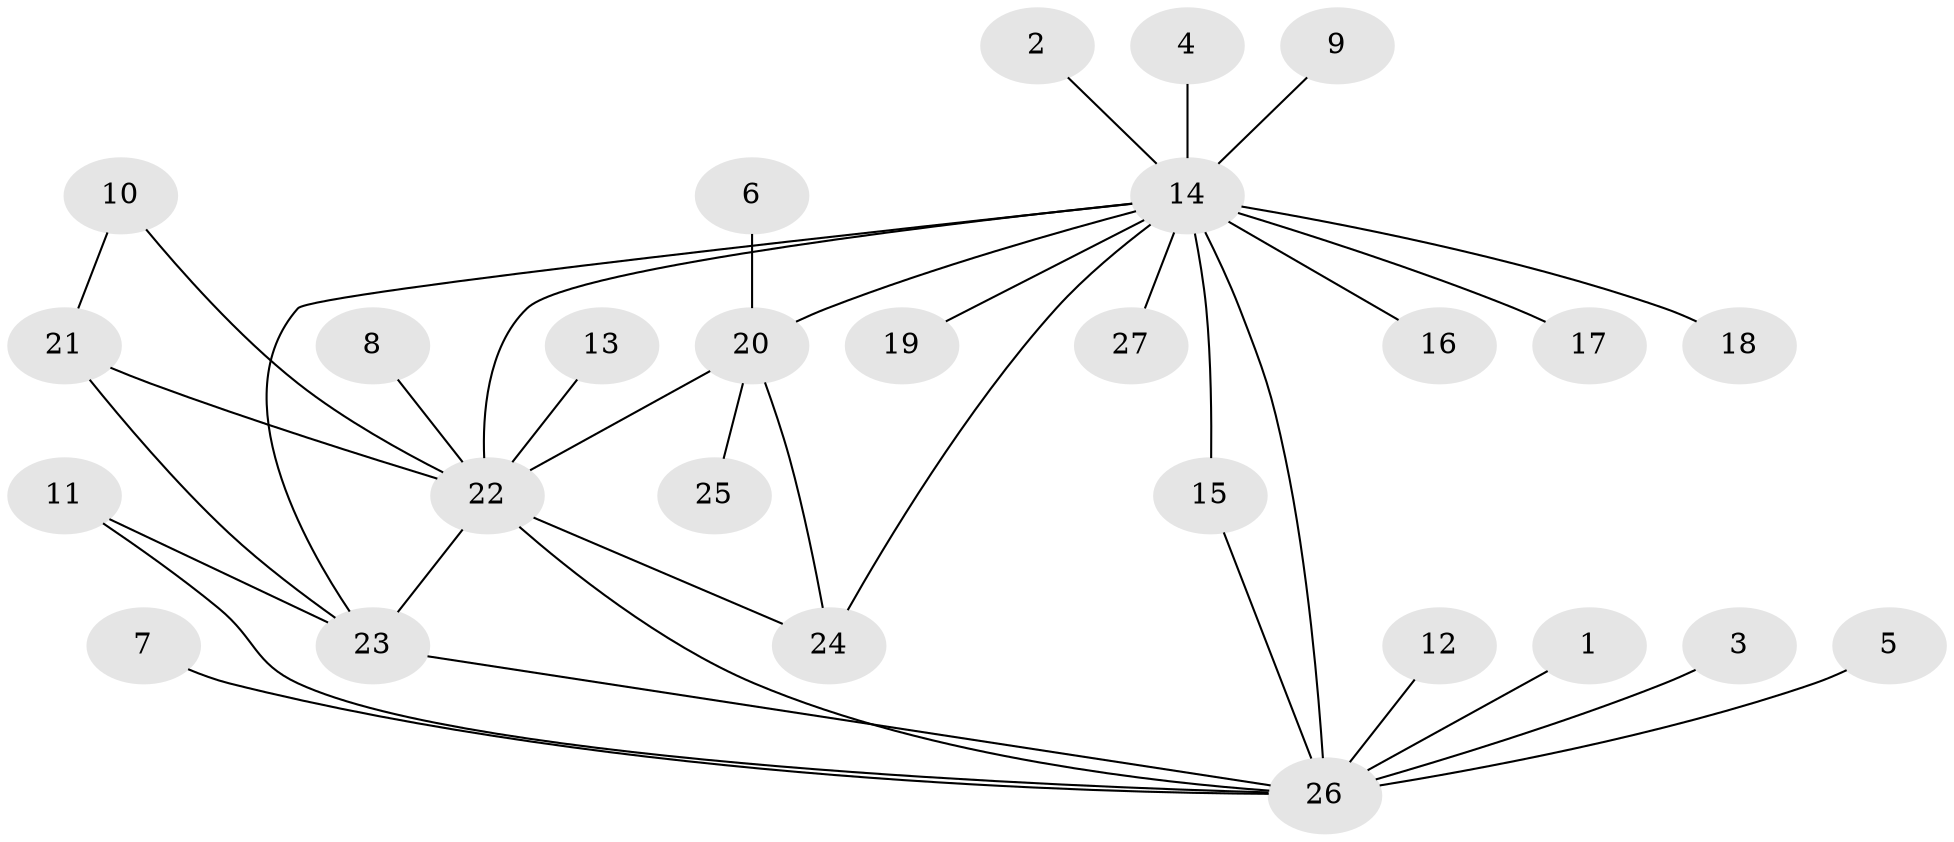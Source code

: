 // original degree distribution, {17: 0.019230769230769232, 13: 0.019230769230769232, 8: 0.019230769230769232, 1: 0.5192307692307693, 12: 0.019230769230769232, 3: 0.1346153846153846, 2: 0.19230769230769232, 4: 0.057692307692307696, 6: 0.019230769230769232}
// Generated by graph-tools (version 1.1) at 2025/49/03/09/25 03:49:48]
// undirected, 27 vertices, 36 edges
graph export_dot {
graph [start="1"]
  node [color=gray90,style=filled];
  1;
  2;
  3;
  4;
  5;
  6;
  7;
  8;
  9;
  10;
  11;
  12;
  13;
  14;
  15;
  16;
  17;
  18;
  19;
  20;
  21;
  22;
  23;
  24;
  25;
  26;
  27;
  1 -- 26 [weight=1.0];
  2 -- 14 [weight=1.0];
  3 -- 26 [weight=1.0];
  4 -- 14 [weight=1.0];
  5 -- 26 [weight=1.0];
  6 -- 20 [weight=1.0];
  7 -- 26 [weight=1.0];
  8 -- 22 [weight=1.0];
  9 -- 14 [weight=1.0];
  10 -- 21 [weight=1.0];
  10 -- 22 [weight=1.0];
  11 -- 23 [weight=1.0];
  11 -- 26 [weight=1.0];
  12 -- 26 [weight=1.0];
  13 -- 22 [weight=1.0];
  14 -- 15 [weight=1.0];
  14 -- 16 [weight=1.0];
  14 -- 17 [weight=1.0];
  14 -- 18 [weight=1.0];
  14 -- 19 [weight=1.0];
  14 -- 20 [weight=1.0];
  14 -- 22 [weight=2.0];
  14 -- 23 [weight=1.0];
  14 -- 24 [weight=1.0];
  14 -- 26 [weight=3.0];
  14 -- 27 [weight=1.0];
  15 -- 26 [weight=1.0];
  20 -- 22 [weight=1.0];
  20 -- 24 [weight=1.0];
  20 -- 25 [weight=1.0];
  21 -- 22 [weight=1.0];
  21 -- 23 [weight=1.0];
  22 -- 23 [weight=1.0];
  22 -- 24 [weight=1.0];
  22 -- 26 [weight=1.0];
  23 -- 26 [weight=1.0];
}
